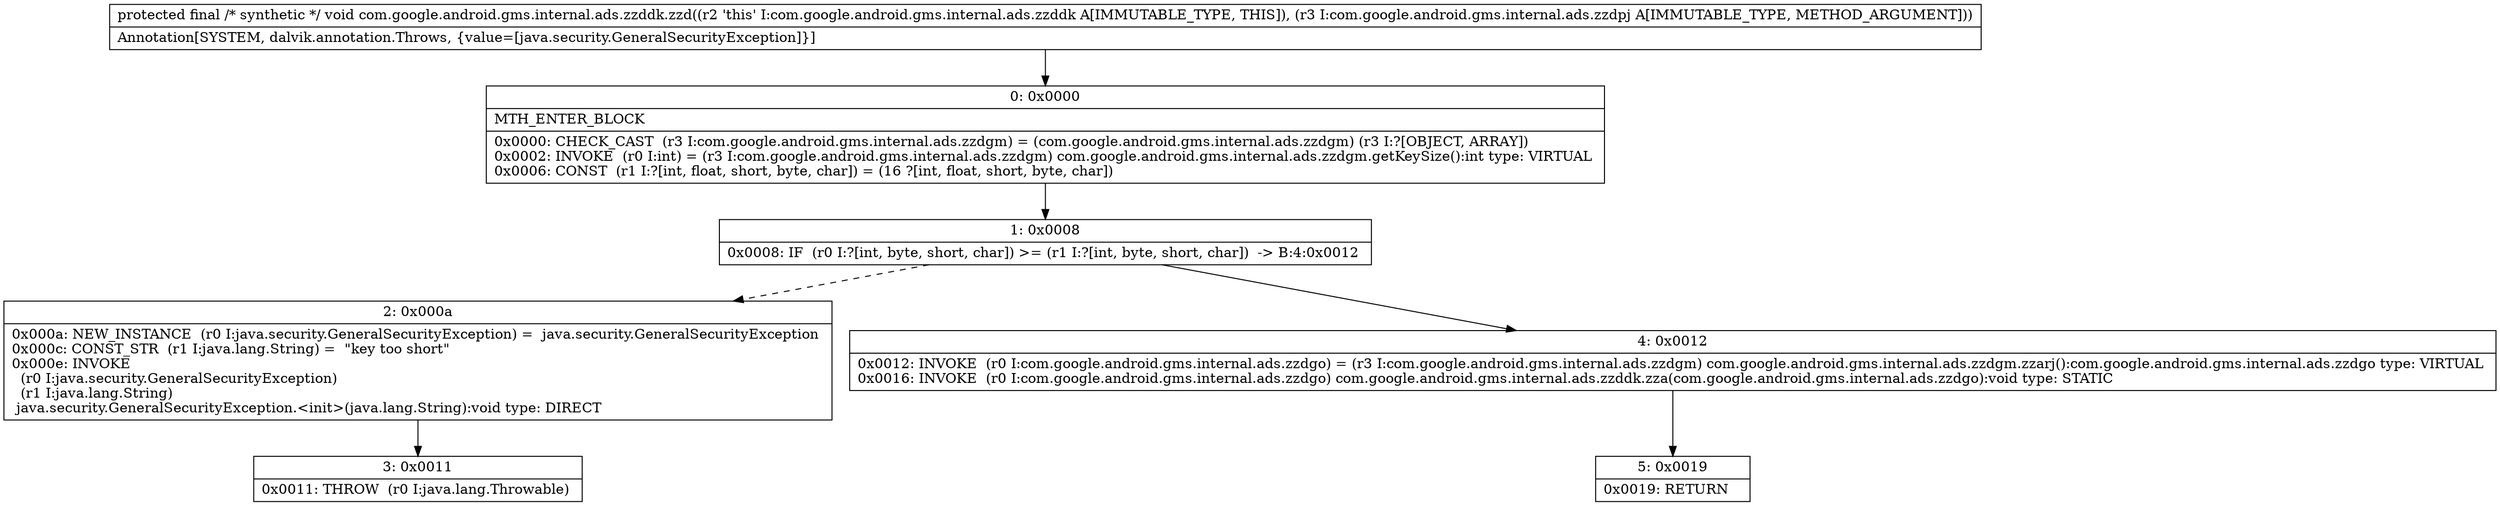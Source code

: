 digraph "CFG forcom.google.android.gms.internal.ads.zzddk.zzd(Lcom\/google\/android\/gms\/internal\/ads\/zzdpj;)V" {
Node_0 [shape=record,label="{0\:\ 0x0000|MTH_ENTER_BLOCK\l|0x0000: CHECK_CAST  (r3 I:com.google.android.gms.internal.ads.zzdgm) = (com.google.android.gms.internal.ads.zzdgm) (r3 I:?[OBJECT, ARRAY]) \l0x0002: INVOKE  (r0 I:int) = (r3 I:com.google.android.gms.internal.ads.zzdgm) com.google.android.gms.internal.ads.zzdgm.getKeySize():int type: VIRTUAL \l0x0006: CONST  (r1 I:?[int, float, short, byte, char]) = (16 ?[int, float, short, byte, char]) \l}"];
Node_1 [shape=record,label="{1\:\ 0x0008|0x0008: IF  (r0 I:?[int, byte, short, char]) \>= (r1 I:?[int, byte, short, char])  \-\> B:4:0x0012 \l}"];
Node_2 [shape=record,label="{2\:\ 0x000a|0x000a: NEW_INSTANCE  (r0 I:java.security.GeneralSecurityException) =  java.security.GeneralSecurityException \l0x000c: CONST_STR  (r1 I:java.lang.String) =  \"key too short\" \l0x000e: INVOKE  \l  (r0 I:java.security.GeneralSecurityException)\l  (r1 I:java.lang.String)\l java.security.GeneralSecurityException.\<init\>(java.lang.String):void type: DIRECT \l}"];
Node_3 [shape=record,label="{3\:\ 0x0011|0x0011: THROW  (r0 I:java.lang.Throwable) \l}"];
Node_4 [shape=record,label="{4\:\ 0x0012|0x0012: INVOKE  (r0 I:com.google.android.gms.internal.ads.zzdgo) = (r3 I:com.google.android.gms.internal.ads.zzdgm) com.google.android.gms.internal.ads.zzdgm.zzarj():com.google.android.gms.internal.ads.zzdgo type: VIRTUAL \l0x0016: INVOKE  (r0 I:com.google.android.gms.internal.ads.zzdgo) com.google.android.gms.internal.ads.zzddk.zza(com.google.android.gms.internal.ads.zzdgo):void type: STATIC \l}"];
Node_5 [shape=record,label="{5\:\ 0x0019|0x0019: RETURN   \l}"];
MethodNode[shape=record,label="{protected final \/* synthetic *\/ void com.google.android.gms.internal.ads.zzddk.zzd((r2 'this' I:com.google.android.gms.internal.ads.zzddk A[IMMUTABLE_TYPE, THIS]), (r3 I:com.google.android.gms.internal.ads.zzdpj A[IMMUTABLE_TYPE, METHOD_ARGUMENT]))  | Annotation[SYSTEM, dalvik.annotation.Throws, \{value=[java.security.GeneralSecurityException]\}]\l}"];
MethodNode -> Node_0;
Node_0 -> Node_1;
Node_1 -> Node_2[style=dashed];
Node_1 -> Node_4;
Node_2 -> Node_3;
Node_4 -> Node_5;
}

